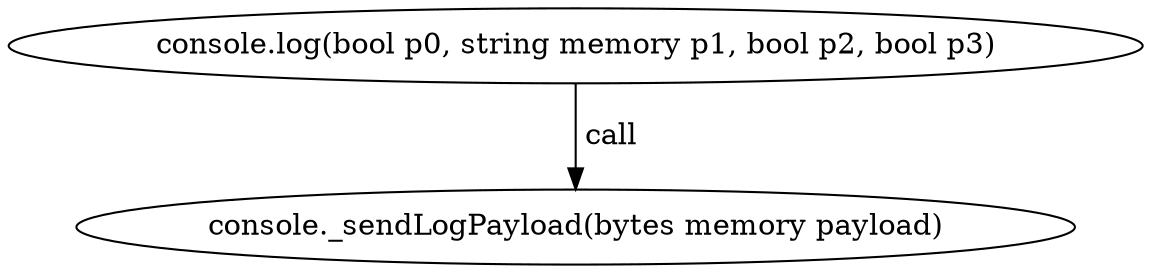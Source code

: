 digraph "" {
	graph [bb="0,0,465.18,124.8"];
	node [label="\N"];
	"console.log(bool p0, string memory p1, bool p2, bool p3)"	 [height=0.5,
		pos="232.59,106.8",
		width=6.4608];
	"console._sendLogPayload(bytes memory payload)"	 [height=0.5,
		pos="232.59,18",
		width=5.7372];
	"console.log(bool p0, string memory p1, bool p2, bool p3)" -> "console._sendLogPayload(bytes memory payload)" [key=call,
	label=" call",
	lp="244.44,62.4",
	pos="e,232.59,36.072 232.59,88.401 232.59,76.295 232.59,60.208 232.59,46.467"];
}
digraph "" {
	graph [bb="0,0,465.18,124.8"];
	node [label="\N"];
	"console.log(bool p0, string memory p1, bool p2, bool p3)"	 [height=0.5,
		pos="232.59,106.8",
		width=6.4608];
	"console._sendLogPayload(bytes memory payload)"	 [height=0.5,
		pos="232.59,18",
		width=5.7372];
	"console.log(bool p0, string memory p1, bool p2, bool p3)" -> "console._sendLogPayload(bytes memory payload)" [key=call,
	label=" call",
	lp="244.44,62.4",
	pos="e,232.59,36.072 232.59,88.401 232.59,76.295 232.59,60.208 232.59,46.467"];
}
